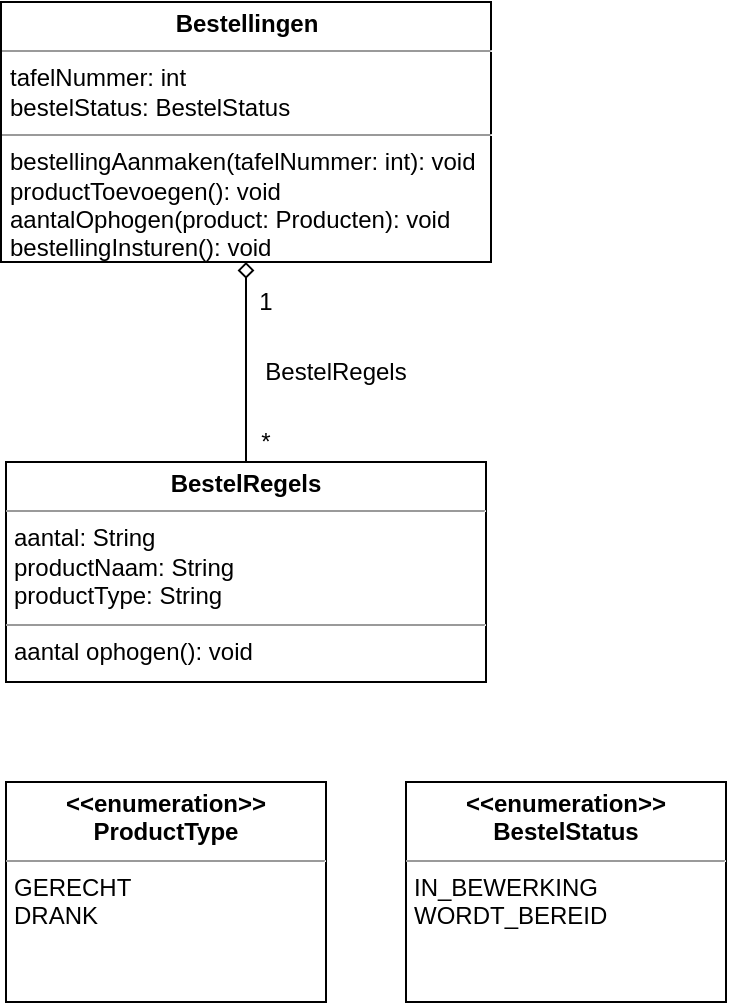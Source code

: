 <mxfile version="15.7.3" type="device"><diagram id="Dpo0BysFUHlEDQWHIDRA" name="Page-1"><mxGraphModel dx="1104" dy="765" grid="1" gridSize="10" guides="1" tooltips="1" connect="1" arrows="1" fold="1" page="1" pageScale="1" pageWidth="850" pageHeight="1100" math="0" shadow="0"><root><mxCell id="0"/><mxCell id="1" parent="0"/><mxCell id="QdfYRC2bH6grC0J3nf3h-10" style="edgeStyle=orthogonalEdgeStyle;rounded=0;orthogonalLoop=1;jettySize=auto;html=1;exitX=0.5;exitY=0;exitDx=0;exitDy=0;entryX=0.5;entryY=1;entryDx=0;entryDy=0;endArrow=diamond;endFill=0;" edge="1" parent="1" source="QdfYRC2bH6grC0J3nf3h-6" target="QdfYRC2bH6grC0J3nf3h-5"><mxGeometry relative="1" as="geometry"/></mxCell><mxCell id="QdfYRC2bH6grC0J3nf3h-5" value="&lt;p style=&quot;margin: 0px ; margin-top: 4px ; text-align: center&quot;&gt;&lt;b&gt;Bestellingen&lt;/b&gt;&lt;/p&gt;&lt;hr size=&quot;1&quot;&gt;&lt;p style=&quot;margin: 0px ; margin-left: 4px&quot;&gt;tafelNummer: int&lt;/p&gt;&lt;p style=&quot;margin: 0px ; margin-left: 4px&quot;&gt;bestelStatus: BestelStatus&lt;/p&gt;&lt;hr size=&quot;1&quot;&gt;&lt;p style=&quot;margin: 0px ; margin-left: 4px&quot;&gt;bestellingAanmaken(tafelNummer: int): void&lt;/p&gt;&lt;p style=&quot;margin: 0px ; margin-left: 4px&quot;&gt;productToevoegen(): void&lt;br&gt;&lt;/p&gt;&lt;p style=&quot;margin: 0px ; margin-left: 4px&quot;&gt;aantalOphogen(product: Producten): void&lt;br&gt;bestellingInsturen(): void&lt;/p&gt;" style="verticalAlign=top;align=left;overflow=fill;fontSize=12;fontFamily=Helvetica;html=1;" vertex="1" parent="1"><mxGeometry x="157.5" y="130" width="245" height="130" as="geometry"/></mxCell><mxCell id="QdfYRC2bH6grC0J3nf3h-6" value="&lt;p style=&quot;margin: 0px ; margin-top: 4px ; text-align: center&quot;&gt;&lt;b&gt;BestelRegels&lt;/b&gt;&lt;/p&gt;&lt;hr size=&quot;1&quot;&gt;&lt;p style=&quot;margin: 0px ; margin-left: 4px&quot;&gt;aantal: String&lt;/p&gt;&lt;p style=&quot;margin: 0px ; margin-left: 4px&quot;&gt;productNaam: String&lt;br&gt;&lt;/p&gt;&lt;p style=&quot;margin: 0px ; margin-left: 4px&quot;&gt;productType: String&lt;br&gt;&lt;/p&gt;&lt;hr size=&quot;1&quot;&gt;&lt;p style=&quot;margin: 0px ; margin-left: 4px&quot;&gt;aantal ophogen(): void&lt;/p&gt;" style="verticalAlign=top;align=left;overflow=fill;fontSize=12;fontFamily=Helvetica;html=1;" vertex="1" parent="1"><mxGeometry x="160" y="360" width="240" height="110" as="geometry"/></mxCell><mxCell id="QdfYRC2bH6grC0J3nf3h-8" value="&lt;p style=&quot;margin: 0px ; margin-top: 4px ; text-align: center&quot;&gt;&lt;b&gt;&amp;lt;&amp;lt;enumeration&amp;gt;&amp;gt;&lt;br&gt;ProductType&lt;/b&gt;&lt;/p&gt;&lt;hr size=&quot;1&quot;&gt;&lt;p style=&quot;margin: 0px ; margin-left: 4px&quot;&gt;GERECHT&lt;/p&gt;&lt;p style=&quot;margin: 0px ; margin-left: 4px&quot;&gt;&lt;/p&gt;&lt;p style=&quot;margin: 0px ; margin-left: 4px&quot;&gt;DRANK&lt;/p&gt;" style="verticalAlign=top;align=left;overflow=fill;fontSize=12;fontFamily=Helvetica;html=1;" vertex="1" parent="1"><mxGeometry x="160" y="520" width="160" height="110" as="geometry"/></mxCell><mxCell id="QdfYRC2bH6grC0J3nf3h-12" value="1" style="text;html=1;strokeColor=none;fillColor=none;align=center;verticalAlign=middle;whiteSpace=wrap;rounded=0;" vertex="1" parent="1"><mxGeometry x="280" y="270" width="20" height="20" as="geometry"/></mxCell><mxCell id="QdfYRC2bH6grC0J3nf3h-13" value="*" style="text;html=1;strokeColor=none;fillColor=none;align=center;verticalAlign=middle;whiteSpace=wrap;rounded=0;" vertex="1" parent="1"><mxGeometry x="280" y="340" width="20" height="20" as="geometry"/></mxCell><mxCell id="QdfYRC2bH6grC0J3nf3h-17" value="BestelRegels" style="text;html=1;strokeColor=none;fillColor=none;align=center;verticalAlign=middle;whiteSpace=wrap;rounded=0;" vertex="1" parent="1"><mxGeometry x="280" y="300" width="90" height="30" as="geometry"/></mxCell><mxCell id="QdfYRC2bH6grC0J3nf3h-21" value="&lt;p style=&quot;margin: 0px ; margin-top: 4px ; text-align: center&quot;&gt;&lt;b&gt;&amp;lt;&amp;lt;enumeration&amp;gt;&amp;gt;&lt;br&gt;BestelStatus&lt;/b&gt;&lt;/p&gt;&lt;hr size=&quot;1&quot;&gt;&lt;p style=&quot;margin: 0px ; margin-left: 4px&quot;&gt;IN_BEWERKING&lt;/p&gt;&lt;p style=&quot;margin: 0px ; margin-left: 4px&quot;&gt;&lt;/p&gt;&lt;p style=&quot;margin: 0px ; margin-left: 4px&quot;&gt;WORDT_BEREID&lt;/p&gt;" style="verticalAlign=top;align=left;overflow=fill;fontSize=12;fontFamily=Helvetica;html=1;" vertex="1" parent="1"><mxGeometry x="360" y="520" width="160" height="110" as="geometry"/></mxCell></root></mxGraphModel></diagram></mxfile>